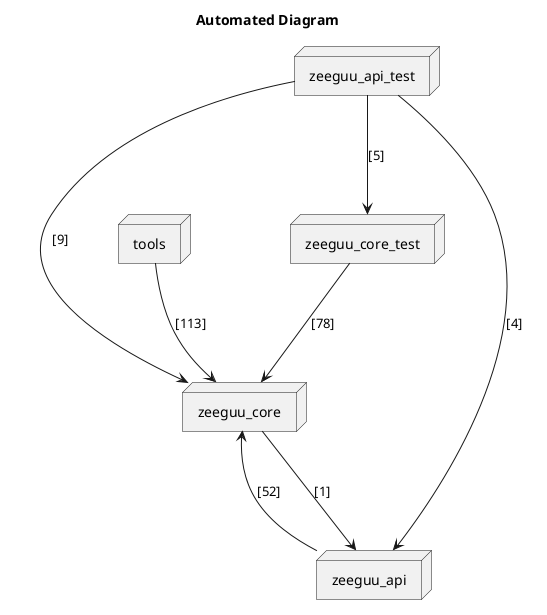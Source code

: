 @startuml
title Automated Diagram
skinparam nodesep 100
skinparam ranksep 100
node tools
node zeeguu_core
node zeeguu_api
node zeeguu_api_test
node zeeguu_core_test
zeeguu_api_test --> zeeguu_core_test : [5]
zeeguu_api_test --> zeeguu_api : [4]
zeeguu_core --> zeeguu_api : [1]
zeeguu_core_test --> zeeguu_core : [78]
tools --> zeeguu_core : [113]
zeeguu_api --> zeeguu_core : [52]
zeeguu_api_test --> zeeguu_core : [9]
@enduml